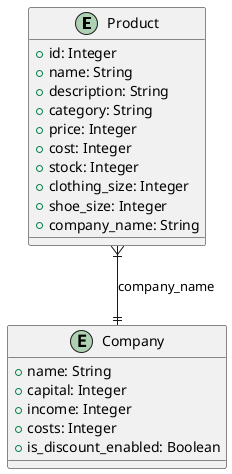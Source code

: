 @startuml architecture

entity Product {
    + id: Integer
    + name: String
    + description: String
    + category: String
    + price: Integer
    + cost: Integer
    + stock: Integer
    + clothing_size: Integer
    + shoe_size: Integer
    + company_name: String
}

entity Company {
    + name: String
    + capital: Integer
    + income: Integer
    + costs: Integer
    + is_discount_enabled: Boolean
}

Product }|--|| Company : "company_name"

@enduml
